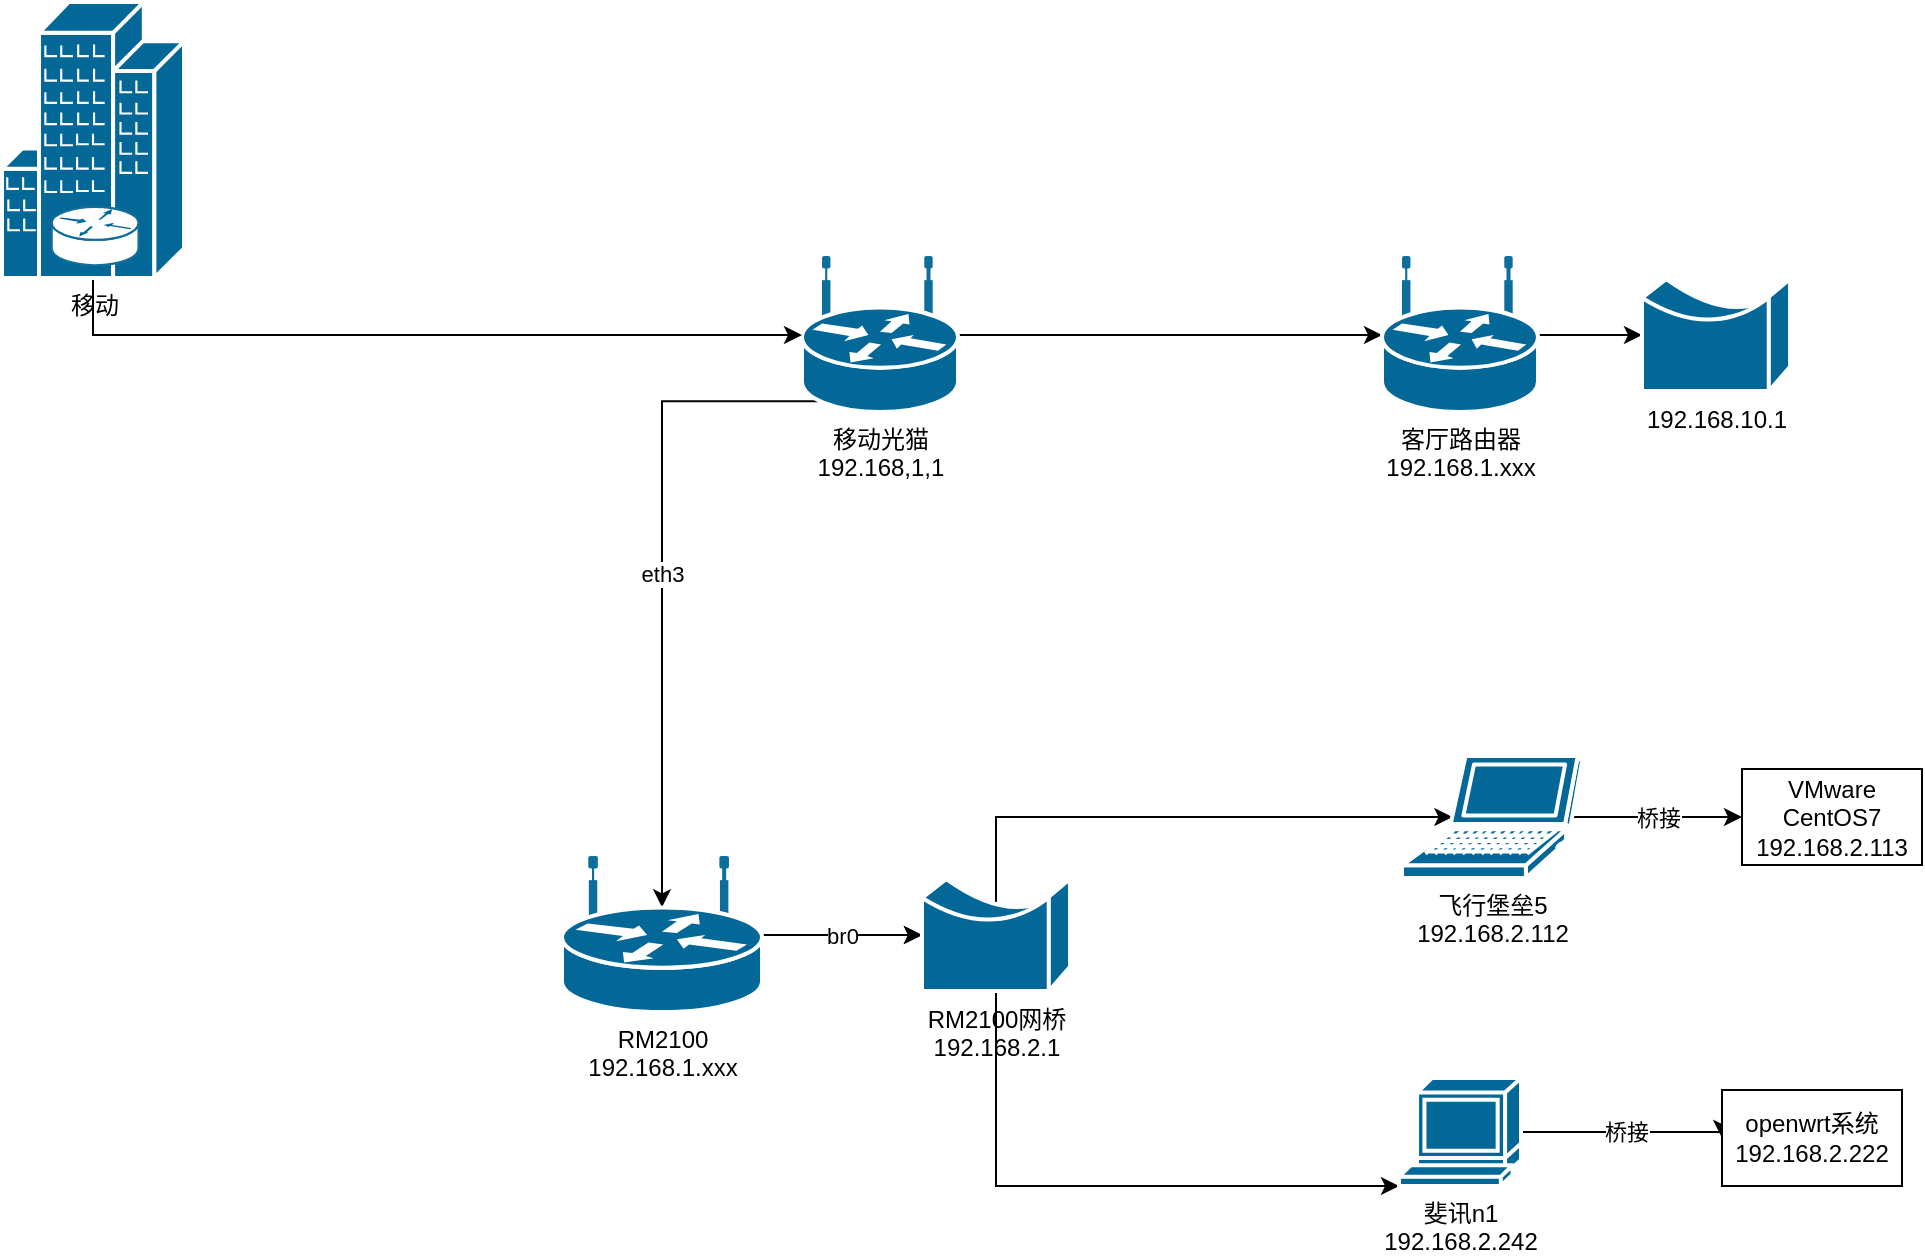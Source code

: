 <mxfile version="14.2.9" type="github">
  <diagram name="Page-1" id="c37626ed-c26b-45fb-9056-f9ebc6bb27b6">
    <mxGraphModel dx="1125" dy="692" grid="1" gridSize="10" guides="1" tooltips="1" connect="1" arrows="1" fold="1" page="1" pageScale="1" pageWidth="1100" pageHeight="850" background="#ffffff" math="0" shadow="0">
      <root>
        <mxCell id="0" />
        <mxCell id="1" parent="0" />
        <mxCell id="2uFizKQerU9EEzA_Ginz-6" style="edgeStyle=orthogonalEdgeStyle;rounded=0;orthogonalLoop=1;jettySize=auto;html=1;exitX=1;exitY=0.5;exitDx=0;exitDy=0;exitPerimeter=0;entryX=0;entryY=0.5;entryDx=0;entryDy=0;entryPerimeter=0;" edge="1" parent="1" source="2uFizKQerU9EEzA_Ginz-1" target="2uFizKQerU9EEzA_Ginz-5">
          <mxGeometry relative="1" as="geometry" />
        </mxCell>
        <mxCell id="2uFizKQerU9EEzA_Ginz-8" value="eth3" style="edgeStyle=orthogonalEdgeStyle;rounded=0;orthogonalLoop=1;jettySize=auto;html=1;exitX=0.12;exitY=0.93;exitDx=0;exitDy=0;exitPerimeter=0;entryX=0.5;entryY=0.32;entryDx=0;entryDy=0;entryPerimeter=0;" edge="1" parent="1" source="2uFizKQerU9EEzA_Ginz-1" target="2uFizKQerU9EEzA_Ginz-10">
          <mxGeometry relative="1" as="geometry">
            <mxPoint x="460" y="480" as="targetPoint" />
          </mxGeometry>
        </mxCell>
        <mxCell id="2uFizKQerU9EEzA_Ginz-1" value="移动光猫&lt;br&gt;192.168,1,1" style="shape=mxgraph.cisco.routers.wireless_router;html=1;pointerEvents=1;dashed=0;fillColor=#036897;strokeColor=#ffffff;strokeWidth=2;verticalLabelPosition=bottom;verticalAlign=top;align=center;outlineConnect=0;" vertex="1" parent="1">
          <mxGeometry x="500" y="170" width="78" height="77" as="geometry" />
        </mxCell>
        <mxCell id="2uFizKQerU9EEzA_Ginz-4" style="edgeStyle=orthogonalEdgeStyle;rounded=0;orthogonalLoop=1;jettySize=auto;html=1;exitX=0.5;exitY=1;exitDx=0;exitDy=0;exitPerimeter=0;" edge="1" parent="1" source="2uFizKQerU9EEzA_Ginz-2" target="2uFizKQerU9EEzA_Ginz-1">
          <mxGeometry relative="1" as="geometry" />
        </mxCell>
        <mxCell id="2uFizKQerU9EEzA_Ginz-2" value="移动" style="shape=mxgraph.cisco.routers.router_in_building;html=1;pointerEvents=1;dashed=0;fillColor=#036897;strokeColor=#ffffff;strokeWidth=2;verticalLabelPosition=bottom;verticalAlign=top;align=center;outlineConnect=0;" vertex="1" parent="1">
          <mxGeometry x="100" y="42" width="91" height="138" as="geometry" />
        </mxCell>
        <mxCell id="2uFizKQerU9EEzA_Ginz-12" style="edgeStyle=orthogonalEdgeStyle;rounded=0;orthogonalLoop=1;jettySize=auto;html=1;exitX=1;exitY=0.5;exitDx=0;exitDy=0;exitPerimeter=0;" edge="1" parent="1" source="2uFizKQerU9EEzA_Ginz-5" target="2uFizKQerU9EEzA_Ginz-11">
          <mxGeometry relative="1" as="geometry" />
        </mxCell>
        <mxCell id="2uFizKQerU9EEzA_Ginz-5" value="客厅路由器&lt;br&gt;192.168.1.xxx" style="shape=mxgraph.cisco.routers.wireless_router;html=1;pointerEvents=1;dashed=0;fillColor=#036897;strokeColor=#ffffff;strokeWidth=2;verticalLabelPosition=bottom;verticalAlign=top;align=center;outlineConnect=0;" vertex="1" parent="1">
          <mxGeometry x="790" y="170" width="78" height="77" as="geometry" />
        </mxCell>
        <mxCell id="2uFizKQerU9EEzA_Ginz-14" style="edgeStyle=orthogonalEdgeStyle;rounded=0;orthogonalLoop=1;jettySize=auto;html=1;exitX=1;exitY=0.5;exitDx=0;exitDy=0;exitPerimeter=0;entryX=0;entryY=0.5;entryDx=0;entryDy=0;entryPerimeter=0;" edge="1" parent="1" source="2uFizKQerU9EEzA_Ginz-10" target="2uFizKQerU9EEzA_Ginz-13">
          <mxGeometry relative="1" as="geometry" />
        </mxCell>
        <mxCell id="2uFizKQerU9EEzA_Ginz-15" value="br0" style="edgeStyle=orthogonalEdgeStyle;rounded=0;orthogonalLoop=1;jettySize=auto;html=1;" edge="1" parent="1" source="2uFizKQerU9EEzA_Ginz-10" target="2uFizKQerU9EEzA_Ginz-13">
          <mxGeometry relative="1" as="geometry" />
        </mxCell>
        <mxCell id="2uFizKQerU9EEzA_Ginz-10" value="RM2100&lt;br&gt;192.168.1.xxx" style="shape=mxgraph.cisco.routers.wireless_router;html=1;pointerEvents=1;dashed=0;fillColor=#036897;strokeColor=#ffffff;strokeWidth=2;verticalLabelPosition=bottom;verticalAlign=top;align=center;outlineConnect=0;" vertex="1" parent="1">
          <mxGeometry x="380" y="470" width="100" height="77" as="geometry" />
        </mxCell>
        <mxCell id="2uFizKQerU9EEzA_Ginz-11" value="192.168.10.1" style="shape=mxgraph.cisco.misc.bridge;html=1;pointerEvents=1;dashed=0;fillColor=#036897;strokeColor=#ffffff;strokeWidth=2;verticalLabelPosition=bottom;verticalAlign=top;align=center;outlineConnect=0;" vertex="1" parent="1">
          <mxGeometry x="920" y="180.5" width="74" height="56" as="geometry" />
        </mxCell>
        <mxCell id="2uFizKQerU9EEzA_Ginz-24" style="edgeStyle=orthogonalEdgeStyle;rounded=0;orthogonalLoop=1;jettySize=auto;html=1;exitX=0.5;exitY=0.22;exitDx=0;exitDy=0;exitPerimeter=0;entryX=0.28;entryY=0.5;entryDx=0;entryDy=0;entryPerimeter=0;" edge="1" parent="1" source="2uFizKQerU9EEzA_Ginz-13" target="2uFizKQerU9EEzA_Ginz-16">
          <mxGeometry relative="1" as="geometry">
            <Array as="points">
              <mxPoint x="597" y="450" />
            </Array>
          </mxGeometry>
        </mxCell>
        <mxCell id="2uFizKQerU9EEzA_Ginz-25" style="edgeStyle=orthogonalEdgeStyle;rounded=0;orthogonalLoop=1;jettySize=auto;html=1;exitX=0.5;exitY=1;exitDx=0;exitDy=0;exitPerimeter=0;entryX=0;entryY=1;entryDx=0;entryDy=0;entryPerimeter=0;" edge="1" parent="1" source="2uFizKQerU9EEzA_Ginz-13" target="2uFizKQerU9EEzA_Ginz-17">
          <mxGeometry relative="1" as="geometry">
            <Array as="points">
              <mxPoint x="597" y="634" />
            </Array>
          </mxGeometry>
        </mxCell>
        <mxCell id="2uFizKQerU9EEzA_Ginz-13" value="RM2100网桥&lt;br&gt;192.168.2.1" style="shape=mxgraph.cisco.misc.bridge;html=1;pointerEvents=1;dashed=0;fillColor=#036897;strokeColor=#ffffff;strokeWidth=2;verticalLabelPosition=bottom;verticalAlign=top;align=center;outlineConnect=0;" vertex="1" parent="1">
          <mxGeometry x="560" y="480.5" width="74" height="56" as="geometry" />
        </mxCell>
        <mxCell id="2uFizKQerU9EEzA_Ginz-21" value="桥接" style="edgeStyle=orthogonalEdgeStyle;rounded=0;orthogonalLoop=1;jettySize=auto;html=1;exitX=0.95;exitY=0.5;exitDx=0;exitDy=0;exitPerimeter=0;entryX=0;entryY=0.5;entryDx=0;entryDy=0;" edge="1" parent="1" source="2uFizKQerU9EEzA_Ginz-16" target="2uFizKQerU9EEzA_Ginz-20">
          <mxGeometry relative="1" as="geometry" />
        </mxCell>
        <mxCell id="2uFizKQerU9EEzA_Ginz-16" value="飞行堡垒5&lt;br&gt;192.168.2.112" style="shape=mxgraph.cisco.computers_and_peripherals.laptop;html=1;pointerEvents=1;dashed=0;fillColor=#036897;strokeColor=#ffffff;strokeWidth=2;verticalLabelPosition=bottom;verticalAlign=top;align=center;outlineConnect=0;" vertex="1" parent="1">
          <mxGeometry x="800" y="419" width="90" height="61" as="geometry" />
        </mxCell>
        <mxCell id="2uFizKQerU9EEzA_Ginz-19" value="桥接" style="edgeStyle=orthogonalEdgeStyle;rounded=0;orthogonalLoop=1;jettySize=auto;html=1;exitX=1;exitY=0.5;exitDx=0;exitDy=0;exitPerimeter=0;entryX=0;entryY=0.5;entryDx=0;entryDy=0;" edge="1" parent="1" source="2uFizKQerU9EEzA_Ginz-17" target="2uFizKQerU9EEzA_Ginz-18">
          <mxGeometry relative="1" as="geometry">
            <Array as="points">
              <mxPoint x="900" y="607" />
              <mxPoint x="900" y="607" />
            </Array>
          </mxGeometry>
        </mxCell>
        <mxCell id="2uFizKQerU9EEzA_Ginz-17" value="斐讯n1&lt;br&gt;192.168.2.242" style="shape=mxgraph.cisco.computers_and_peripherals.terminal;html=1;pointerEvents=1;dashed=0;fillColor=#036897;strokeColor=#ffffff;strokeWidth=2;verticalLabelPosition=bottom;verticalAlign=top;align=center;outlineConnect=0;" vertex="1" parent="1">
          <mxGeometry x="798.5" y="580" width="61" height="54" as="geometry" />
        </mxCell>
        <mxCell id="2uFizKQerU9EEzA_Ginz-18" value="openwrt系统&lt;br&gt;192.168.2.222" style="rounded=0;whiteSpace=wrap;html=1;" vertex="1" parent="1">
          <mxGeometry x="960" y="586" width="90" height="48" as="geometry" />
        </mxCell>
        <mxCell id="2uFizKQerU9EEzA_Ginz-20" value="VMware CentOS7&lt;br&gt;192.168.2.113" style="rounded=0;whiteSpace=wrap;html=1;" vertex="1" parent="1">
          <mxGeometry x="970" y="425.5" width="90" height="48" as="geometry" />
        </mxCell>
      </root>
    </mxGraphModel>
  </diagram>
</mxfile>
